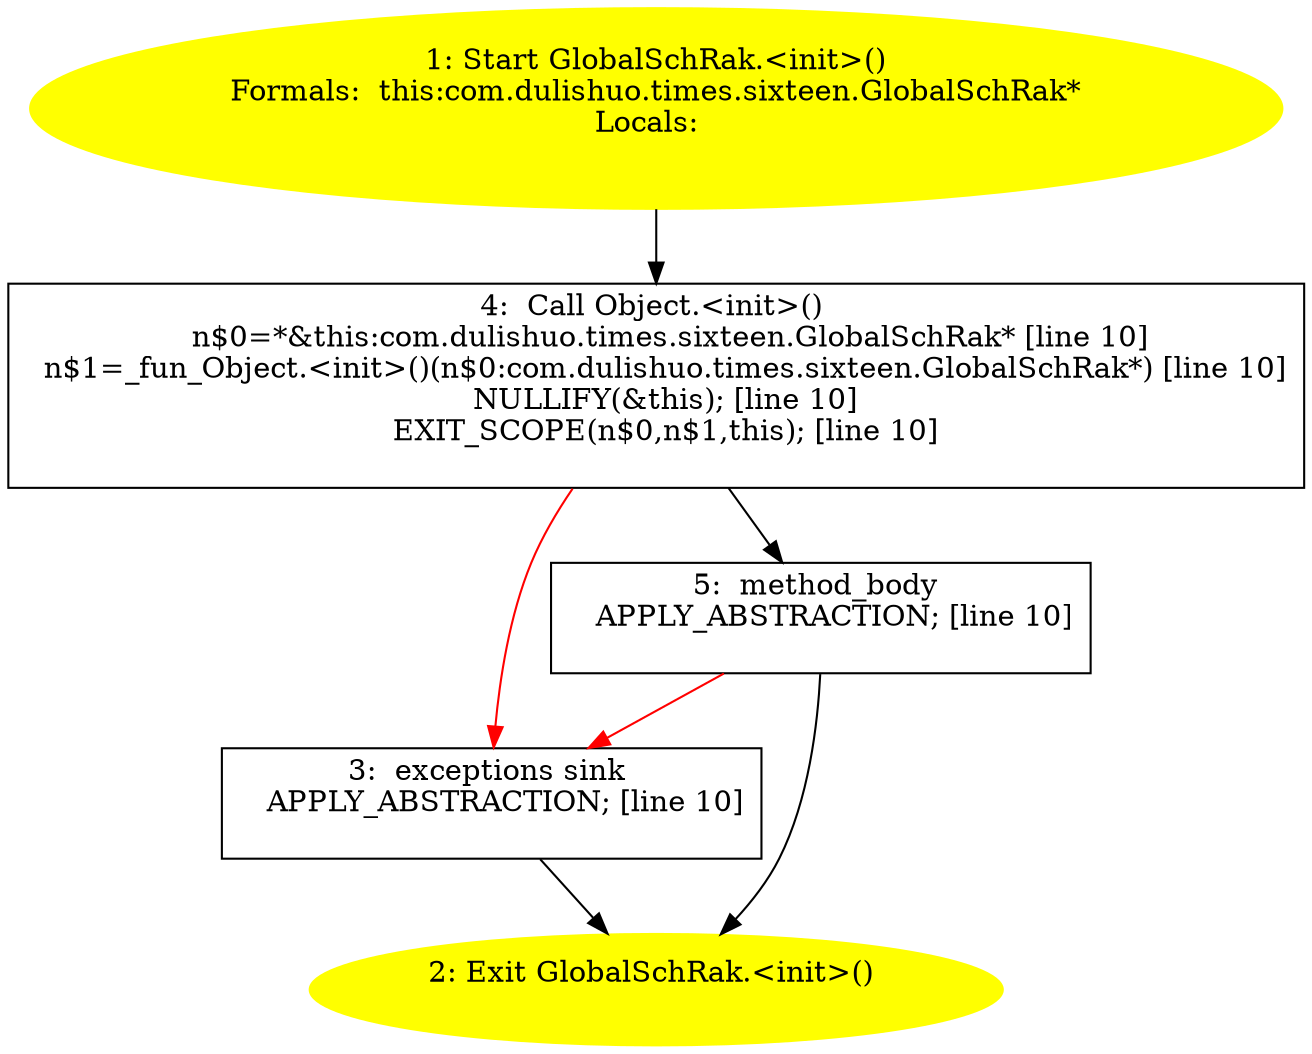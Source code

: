 /* @generated */
digraph cfg {
"com.dulishuo.times.sixteen.GlobalSchRak.<init>().dad577924d927a729d329d858653cf59_1" [label="1: Start GlobalSchRak.<init>()\nFormals:  this:com.dulishuo.times.sixteen.GlobalSchRak*\nLocals:  \n  " color=yellow style=filled]
	

	 "com.dulishuo.times.sixteen.GlobalSchRak.<init>().dad577924d927a729d329d858653cf59_1" -> "com.dulishuo.times.sixteen.GlobalSchRak.<init>().dad577924d927a729d329d858653cf59_4" ;
"com.dulishuo.times.sixteen.GlobalSchRak.<init>().dad577924d927a729d329d858653cf59_2" [label="2: Exit GlobalSchRak.<init>() \n  " color=yellow style=filled]
	

"com.dulishuo.times.sixteen.GlobalSchRak.<init>().dad577924d927a729d329d858653cf59_3" [label="3:  exceptions sink \n   APPLY_ABSTRACTION; [line 10]\n " shape="box"]
	

	 "com.dulishuo.times.sixteen.GlobalSchRak.<init>().dad577924d927a729d329d858653cf59_3" -> "com.dulishuo.times.sixteen.GlobalSchRak.<init>().dad577924d927a729d329d858653cf59_2" ;
"com.dulishuo.times.sixteen.GlobalSchRak.<init>().dad577924d927a729d329d858653cf59_4" [label="4:  Call Object.<init>() \n   n$0=*&this:com.dulishuo.times.sixteen.GlobalSchRak* [line 10]\n  n$1=_fun_Object.<init>()(n$0:com.dulishuo.times.sixteen.GlobalSchRak*) [line 10]\n  NULLIFY(&this); [line 10]\n  EXIT_SCOPE(n$0,n$1,this); [line 10]\n " shape="box"]
	

	 "com.dulishuo.times.sixteen.GlobalSchRak.<init>().dad577924d927a729d329d858653cf59_4" -> "com.dulishuo.times.sixteen.GlobalSchRak.<init>().dad577924d927a729d329d858653cf59_5" ;
	 "com.dulishuo.times.sixteen.GlobalSchRak.<init>().dad577924d927a729d329d858653cf59_4" -> "com.dulishuo.times.sixteen.GlobalSchRak.<init>().dad577924d927a729d329d858653cf59_3" [color="red" ];
"com.dulishuo.times.sixteen.GlobalSchRak.<init>().dad577924d927a729d329d858653cf59_5" [label="5:  method_body \n   APPLY_ABSTRACTION; [line 10]\n " shape="box"]
	

	 "com.dulishuo.times.sixteen.GlobalSchRak.<init>().dad577924d927a729d329d858653cf59_5" -> "com.dulishuo.times.sixteen.GlobalSchRak.<init>().dad577924d927a729d329d858653cf59_2" ;
	 "com.dulishuo.times.sixteen.GlobalSchRak.<init>().dad577924d927a729d329d858653cf59_5" -> "com.dulishuo.times.sixteen.GlobalSchRak.<init>().dad577924d927a729d329d858653cf59_3" [color="red" ];
}
